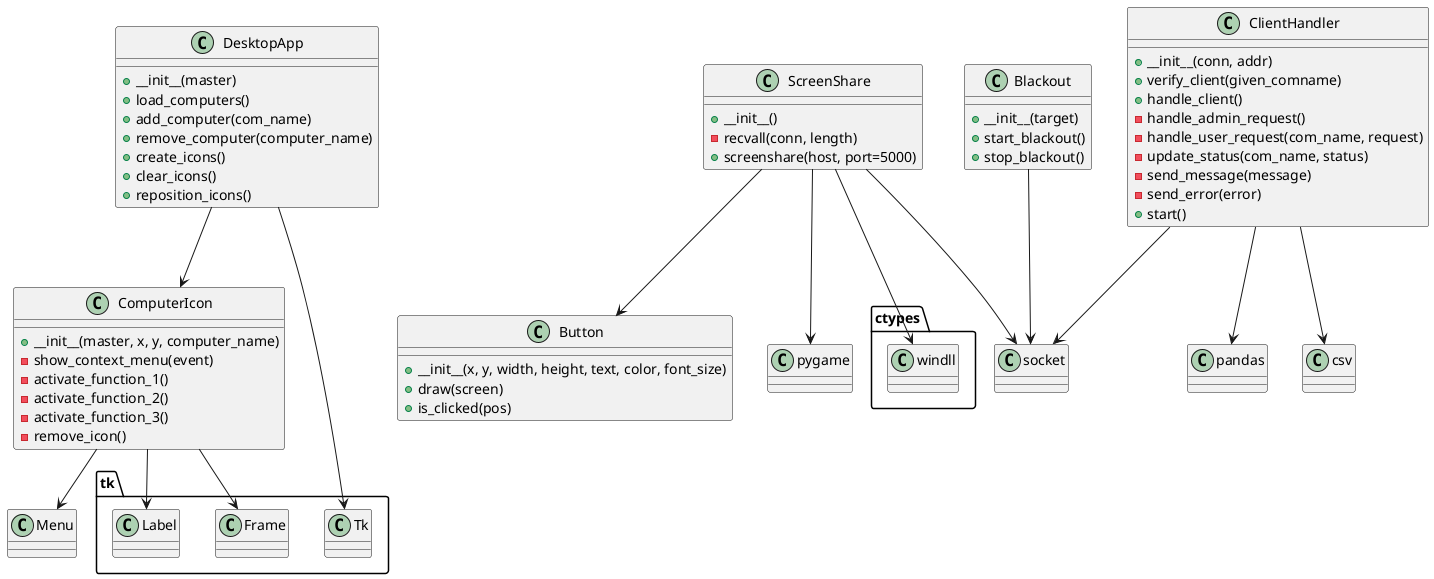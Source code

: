 @startuml teacher diagram

class ComputerIcon {
    +__init__(master, x, y, computer_name)
    -show_context_menu(event)
    -activate_function_1()
    -activate_function_2()
    -activate_function_3()
    -remove_icon()
}

class DesktopApp {
    +__init__(master)
    +load_computers()
    +add_computer(com_name)
    +remove_computer(computer_name)
    +create_icons()
    +clear_icons()
    +reposition_icons()
}

class Button {
    +__init__(x, y, width, height, text, color, font_size)
    +draw(screen)
    +is_clicked(pos)
}

class ScreenShare {
    +__init__()
    -recvall(conn, length)
    +screenshare(host, port=5000)
}

class ClientHandler {
    +__init__(conn, addr)
    +verify_client(given_comname)
    +handle_client()
    -handle_admin_request()
    -handle_user_request(com_name, request)
    -update_status(com_name, status)
    -send_message(message)
    -send_error(error)
    +start()
}

class Blackout {
    +__init__(target)
    +start_blackout()
    +stop_blackout()
}

ComputerIcon --> tk.Frame
ComputerIcon --> tk.Label
ComputerIcon --> Menu
DesktopApp --> tk.Tk
DesktopApp --> ComputerIcon
ScreenShare --> socket
ScreenShare --> pygame
ScreenShare --> ctypes.windll
ScreenShare --> Button
ClientHandler --> socket
ClientHandler --> pandas
ClientHandler --> csv
Blackout --> socket

@enduml

